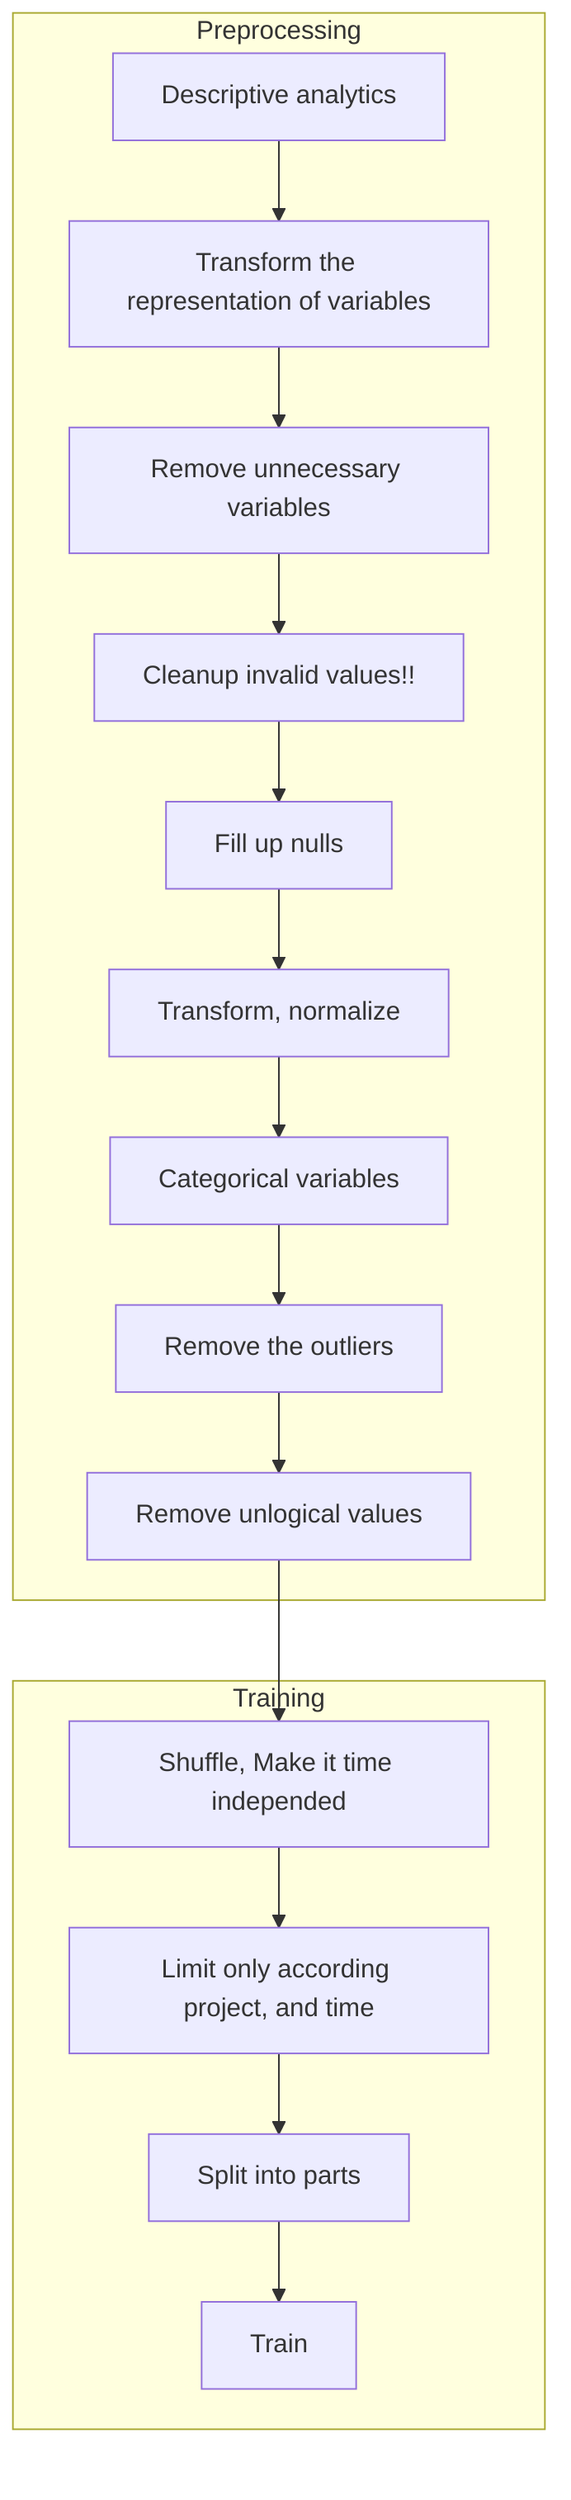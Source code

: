 graph TD;

STEP5[Transform, normalize]
STEP4[Fill up nulls]
STEP3[Cleanup invalid values!!]
STEP2[Remove unnecessary variables]
STEP1[Transform the representation of variables]
STEP0[Descriptive analytics]
STEP7[Remove the outliers]
STEP8[Remove unlogical values]
STEP6[Categorical variables]

STEP9[Shuffle, Make it time independed]
STEP10[Limit only according project, and time]
STEP11[Split into parts]
STEP12[Train]

subgraph Preprocessing
    STEP0 --> STEP1
    STEP1 --> STEP2
    STEP2 --> STEP3
    STEP3 --> STEP4
    STEP4 --> STEP5
    STEP5 --> STEP6
    STEP6 --> STEP7
    STEP7 --> STEP8
end
subgraph Training
    STEP8 --> STEP9
    STEP9 --> STEP10
    STEP10 --> STEP11
    STEP11 --> STEP12
end